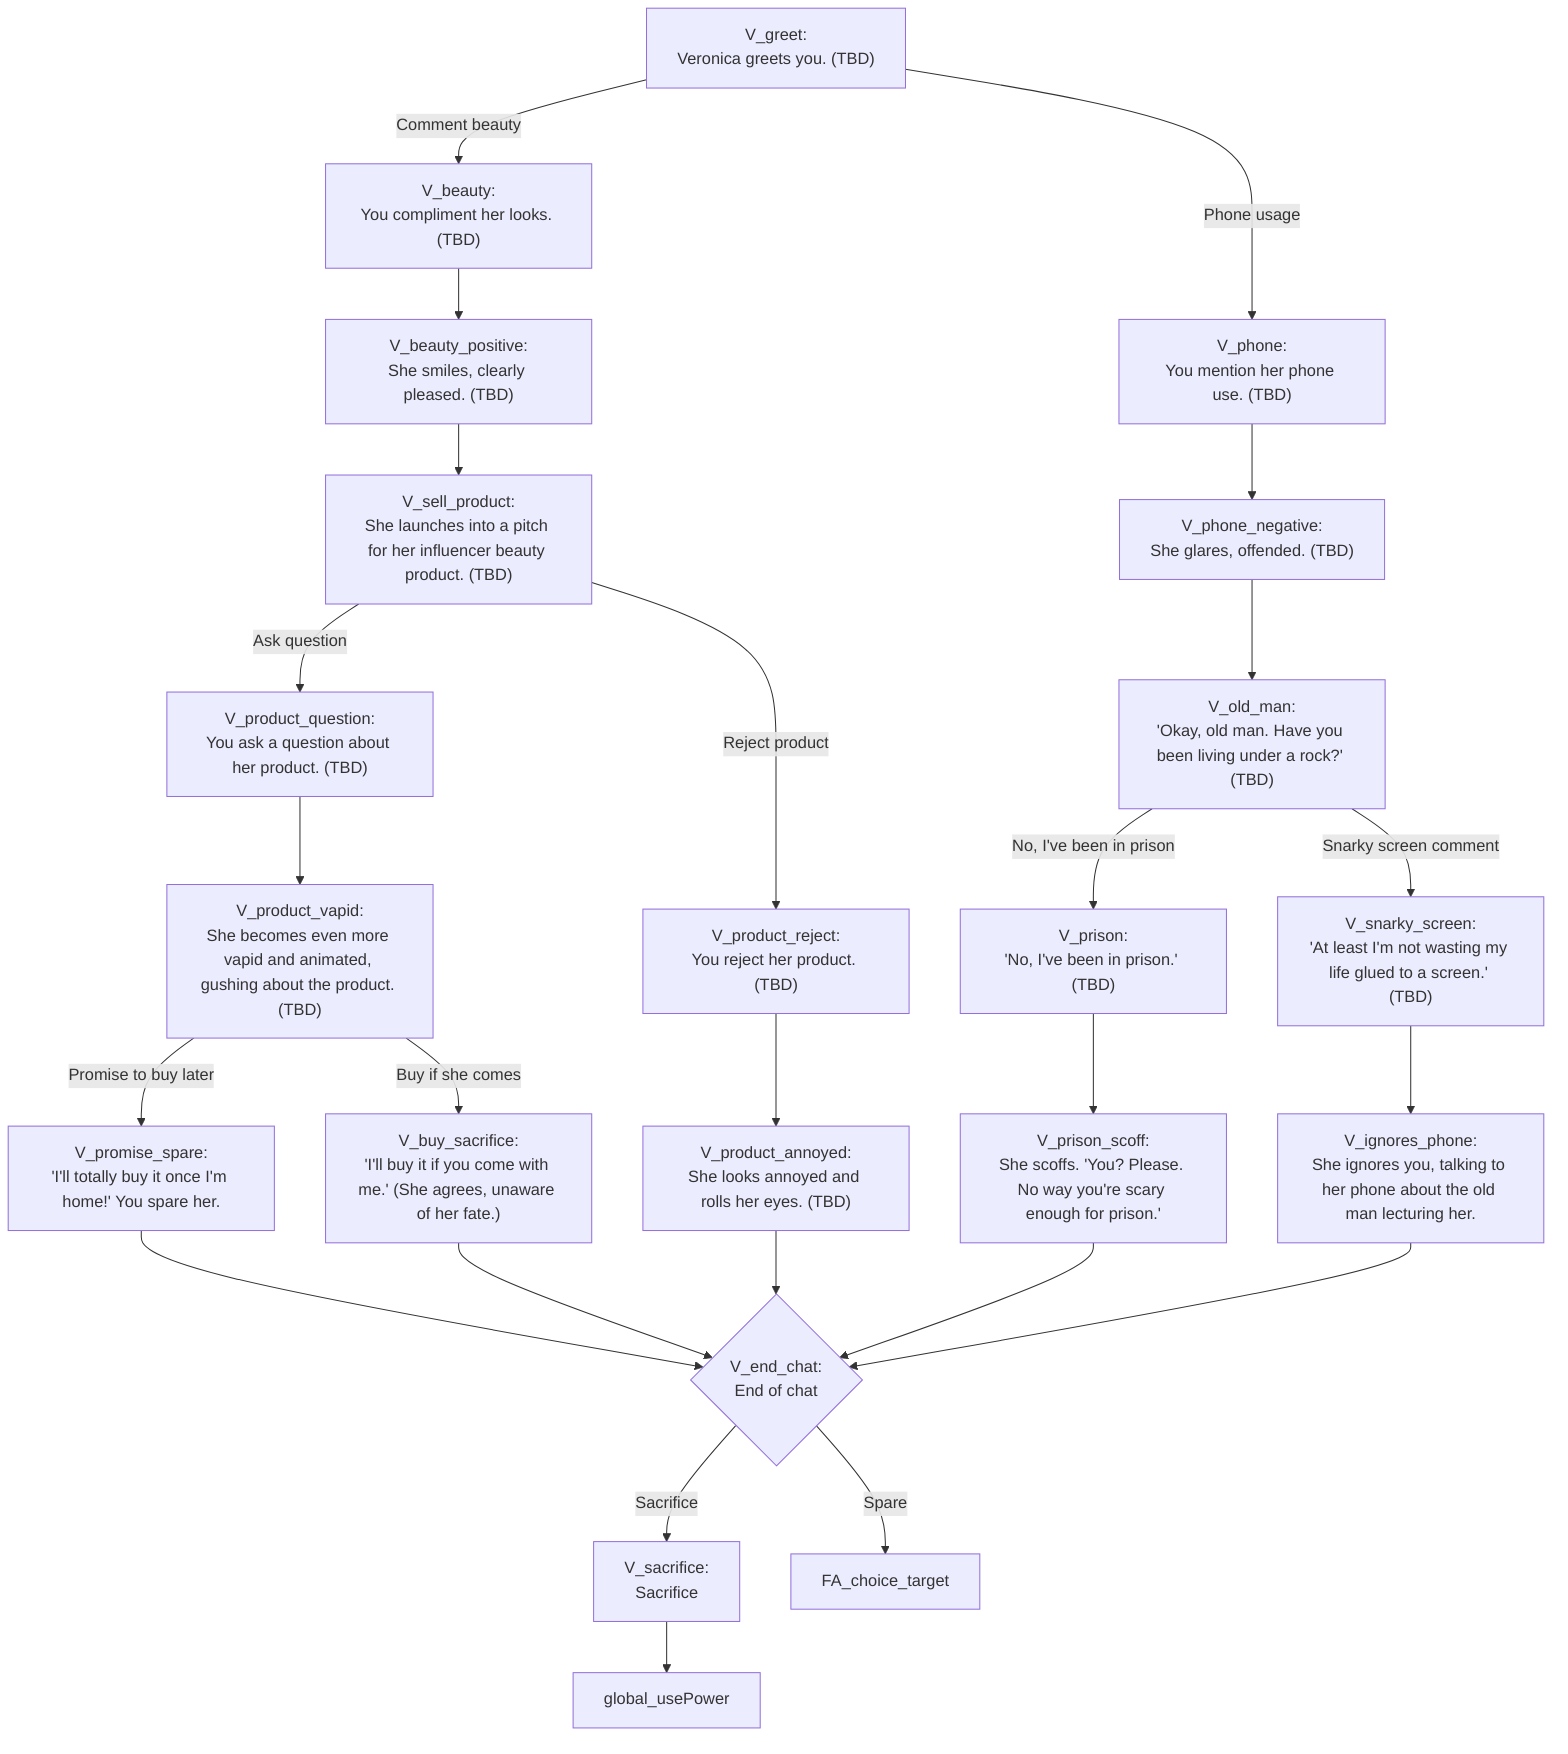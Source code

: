 flowchart TD
direction LR
V_greet["V_greet:<br/>Veronica greets you. (TBD)"] -->|Comment beauty| V_beauty
V_greet -->|Phone usage| V_phone
V_beauty["V_beauty:<br/>You compliment her looks. (TBD)"] --> V_beauty_positive
V_beauty_positive["V_beauty_positive:<br/>She smiles, clearly pleased. (TBD)"] --> V_sell_product
V_sell_product["V_sell_product:<br/>She launches into a pitch for her influencer beauty product. (TBD)"] -->|Ask question| V_product_question
V_sell_product -->|Reject product| V_product_reject
V_product_question["V_product_question:<br/>You ask a question about her product. (TBD)"] --> V_product_vapid
V_product_vapid["V_product_vapid:<br/>She becomes even more vapid and animated, gushing about the product. (TBD)"] -->|Promise to buy later| V_promise_spare
V_product_vapid -->|Buy if she comes| V_buy_sacrifice
V_promise_spare["V_promise_spare:<br/>'I'll totally buy it once I'm home!' You spare her."] --> V_end_chat
V_product_reject["V_product_reject:<br/>You reject her product. (TBD)"] --> V_product_annoyed
V_product_annoyed["V_product_annoyed:<br/>She looks annoyed and rolls her eyes. (TBD)"] --> V_end_chat
V_phone["V_phone:<br/>You mention her phone use. (TBD)"] --> V_phone_negative
V_phone_negative["V_phone_negative:<br/>She glares, offended. (TBD)"] --> V_old_man
V_old_man["V_old_man:<br/>'Okay, old man. Have you been living under a rock?' (TBD)"] -->|"No, I've been in prison"| V_prison
V_old_man -->|Snarky screen comment| V_snarky_screen
V_prison["V_prison:<br/>'No, I've been in prison.' (TBD)"] --> V_prison_scoff
V_prison_scoff["V_prison_scoff:<br/>She scoffs. 'You? Please. No way you're scary enough for prison.'"] --> V_end_chat
V_snarky_screen["V_snarky_screen:<br/>'At least I'm not wasting my life glued to a screen.' (TBD)"] --> V_ignores_phone
V_ignores_phone["V_ignores_phone:<br/>She ignores you, talking to her phone about the old man lecturing her."] --> V_end_chat
V_buy_sacrifice["V_buy_sacrifice:<br/>'I'll buy it if you come with me.' (She agrees, unaware of her fate.)"] --> V_end_chat
V_sacrifice["V_sacrifice:<br/>Sacrifice"] --> global_usePower

V_end_chat{"V_end_chat:<br/>End of chat"} -->|Sacrifice| V_sacrifice
V_end_chat -->|Spare| FA_choice_target